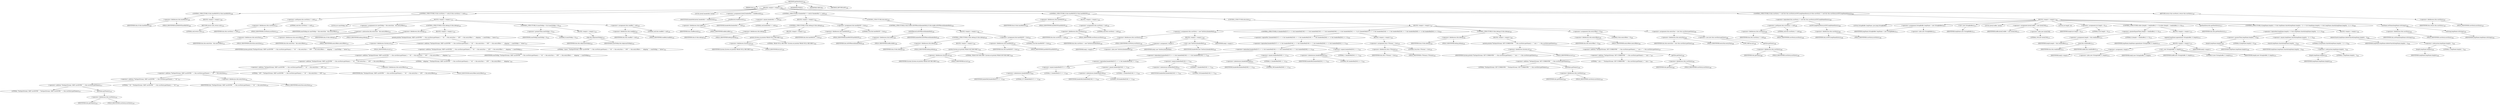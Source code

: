digraph "getNextEntry" {  
"315" [label = <(METHOD,getNextEntry)<SUB>208</SUB>> ]
"28" [label = <(PARAM,this)<SUB>208</SUB>> ]
"316" [label = <(BLOCK,&lt;empty&gt;,&lt;empty&gt;)<SUB>208</SUB>> ]
"317" [label = <(CONTROL_STRUCTURE,if (this.hasHitEOF),if (this.hasHitEOF))<SUB>209</SUB>> ]
"318" [label = <(&lt;operator&gt;.fieldAccess,this.hasHitEOF)<SUB>209</SUB>> ]
"27" [label = <(IDENTIFIER,this,if (this.hasHitEOF))<SUB>209</SUB>> ]
"319" [label = <(FIELD_IDENTIFIER,hasHitEOF,hasHitEOF)<SUB>209</SUB>> ]
"320" [label = <(BLOCK,&lt;empty&gt;,&lt;empty&gt;)<SUB>209</SUB>> ]
"321" [label = <(RETURN,return null;,return null;)<SUB>210</SUB>> ]
"322" [label = <(LITERAL,null,return null;)<SUB>210</SUB>> ]
"323" [label = <(CONTROL_STRUCTURE,if (this.currEntry != null),if (this.currEntry != null))<SUB>213</SUB>> ]
"324" [label = <(&lt;operator&gt;.notEquals,this.currEntry != null)<SUB>213</SUB>> ]
"325" [label = <(&lt;operator&gt;.fieldAccess,this.currEntry)<SUB>213</SUB>> ]
"29" [label = <(IDENTIFIER,this,this.currEntry != null)<SUB>213</SUB>> ]
"326" [label = <(FIELD_IDENTIFIER,currEntry,currEntry)<SUB>213</SUB>> ]
"327" [label = <(LITERAL,null,this.currEntry != null)<SUB>213</SUB>> ]
"328" [label = <(BLOCK,&lt;empty&gt;,&lt;empty&gt;)<SUB>213</SUB>> ]
"329" [label = <(LOCAL,int numToSkip: int)> ]
"330" [label = <(&lt;operator&gt;.assignment,int numToSkip = this.entrySize - this.entryOffset)<SUB>214</SUB>> ]
"331" [label = <(IDENTIFIER,numToSkip,int numToSkip = this.entrySize - this.entryOffset)<SUB>214</SUB>> ]
"332" [label = <(&lt;operator&gt;.subtraction,this.entrySize - this.entryOffset)<SUB>214</SUB>> ]
"333" [label = <(&lt;operator&gt;.fieldAccess,this.entrySize)<SUB>214</SUB>> ]
"30" [label = <(IDENTIFIER,this,this.entrySize - this.entryOffset)<SUB>214</SUB>> ]
"334" [label = <(FIELD_IDENTIFIER,entrySize,entrySize)<SUB>214</SUB>> ]
"335" [label = <(&lt;operator&gt;.fieldAccess,this.entryOffset)<SUB>214</SUB>> ]
"31" [label = <(IDENTIFIER,this,this.entrySize - this.entryOffset)<SUB>214</SUB>> ]
"336" [label = <(FIELD_IDENTIFIER,entryOffset,entryOffset)<SUB>214</SUB>> ]
"337" [label = <(CONTROL_STRUCTURE,if (this.debug),if (this.debug))<SUB>216</SUB>> ]
"338" [label = <(&lt;operator&gt;.fieldAccess,this.debug)<SUB>216</SUB>> ]
"32" [label = <(IDENTIFIER,this,if (this.debug))<SUB>216</SUB>> ]
"339" [label = <(FIELD_IDENTIFIER,debug,debug)<SUB>216</SUB>> ]
"340" [label = <(BLOCK,&lt;empty&gt;,&lt;empty&gt;)<SUB>216</SUB>> ]
"341" [label = <(println,println(&quot;TarInputStream: SKIP currENTRY '&quot; + this.currEntry.getName() + &quot;' SZ &quot; + this.entrySize + &quot; OFF &quot; + this.entryOffset + &quot;  skipping &quot; + numToSkip + &quot; bytes&quot;))<SUB>217</SUB>> ]
"342" [label = <(&lt;operator&gt;.fieldAccess,System.err)<SUB>217</SUB>> ]
"343" [label = <(IDENTIFIER,System,println(&quot;TarInputStream: SKIP currENTRY '&quot; + this.currEntry.getName() + &quot;' SZ &quot; + this.entrySize + &quot; OFF &quot; + this.entryOffset + &quot;  skipping &quot; + numToSkip + &quot; bytes&quot;))<SUB>217</SUB>> ]
"344" [label = <(FIELD_IDENTIFIER,err,err)<SUB>217</SUB>> ]
"345" [label = <(&lt;operator&gt;.addition,&quot;TarInputStream: SKIP currENTRY '&quot; + this.currEntry.getName() + &quot;' SZ &quot; + this.entrySize + &quot; OFF &quot; + this.entryOffset + &quot;  skipping &quot; + numToSkip + &quot; bytes&quot;)<SUB>217</SUB>> ]
"346" [label = <(&lt;operator&gt;.addition,&quot;TarInputStream: SKIP currENTRY '&quot; + this.currEntry.getName() + &quot;' SZ &quot; + this.entrySize + &quot; OFF &quot; + this.entryOffset + &quot;  skipping &quot; + numToSkip)<SUB>217</SUB>> ]
"347" [label = <(&lt;operator&gt;.addition,&quot;TarInputStream: SKIP currENTRY '&quot; + this.currEntry.getName() + &quot;' SZ &quot; + this.entrySize + &quot; OFF &quot; + this.entryOffset + &quot;  skipping &quot;)<SUB>217</SUB>> ]
"348" [label = <(&lt;operator&gt;.addition,&quot;TarInputStream: SKIP currENTRY '&quot; + this.currEntry.getName() + &quot;' SZ &quot; + this.entrySize + &quot; OFF &quot; + this.entryOffset)<SUB>217</SUB>> ]
"349" [label = <(&lt;operator&gt;.addition,&quot;TarInputStream: SKIP currENTRY '&quot; + this.currEntry.getName() + &quot;' SZ &quot; + this.entrySize + &quot; OFF &quot;)<SUB>217</SUB>> ]
"350" [label = <(&lt;operator&gt;.addition,&quot;TarInputStream: SKIP currENTRY '&quot; + this.currEntry.getName() + &quot;' SZ &quot; + this.entrySize)<SUB>217</SUB>> ]
"351" [label = <(&lt;operator&gt;.addition,&quot;TarInputStream: SKIP currENTRY '&quot; + this.currEntry.getName() + &quot;' SZ &quot;)<SUB>217</SUB>> ]
"352" [label = <(&lt;operator&gt;.addition,&quot;TarInputStream: SKIP currENTRY '&quot; + this.currEntry.getName())<SUB>217</SUB>> ]
"353" [label = <(LITERAL,&quot;TarInputStream: SKIP currENTRY '&quot;,&quot;TarInputStream: SKIP currENTRY '&quot; + this.currEntry.getName())<SUB>217</SUB>> ]
"354" [label = <(getName,getName())<SUB>218</SUB>> ]
"355" [label = <(&lt;operator&gt;.fieldAccess,this.currEntry)<SUB>218</SUB>> ]
"33" [label = <(IDENTIFIER,this,getName())<SUB>218</SUB>> ]
"356" [label = <(FIELD_IDENTIFIER,currEntry,currEntry)<SUB>218</SUB>> ]
"357" [label = <(LITERAL,&quot;' SZ &quot;,&quot;TarInputStream: SKIP currENTRY '&quot; + this.currEntry.getName() + &quot;' SZ &quot;)<SUB>218</SUB>> ]
"358" [label = <(&lt;operator&gt;.fieldAccess,this.entrySize)<SUB>219</SUB>> ]
"34" [label = <(IDENTIFIER,this,&quot;TarInputStream: SKIP currENTRY '&quot; + this.currEntry.getName() + &quot;' SZ &quot; + this.entrySize)<SUB>219</SUB>> ]
"359" [label = <(FIELD_IDENTIFIER,entrySize,entrySize)<SUB>219</SUB>> ]
"360" [label = <(LITERAL,&quot; OFF &quot;,&quot;TarInputStream: SKIP currENTRY '&quot; + this.currEntry.getName() + &quot;' SZ &quot; + this.entrySize + &quot; OFF &quot;)<SUB>219</SUB>> ]
"361" [label = <(&lt;operator&gt;.fieldAccess,this.entryOffset)<SUB>220</SUB>> ]
"35" [label = <(IDENTIFIER,this,&quot;TarInputStream: SKIP currENTRY '&quot; + this.currEntry.getName() + &quot;' SZ &quot; + this.entrySize + &quot; OFF &quot; + this.entryOffset)<SUB>220</SUB>> ]
"362" [label = <(FIELD_IDENTIFIER,entryOffset,entryOffset)<SUB>220</SUB>> ]
"363" [label = <(LITERAL,&quot;  skipping &quot;,&quot;TarInputStream: SKIP currENTRY '&quot; + this.currEntry.getName() + &quot;' SZ &quot; + this.entrySize + &quot; OFF &quot; + this.entryOffset + &quot;  skipping &quot;)<SUB>220</SUB>> ]
"364" [label = <(IDENTIFIER,numToSkip,&quot;TarInputStream: SKIP currENTRY '&quot; + this.currEntry.getName() + &quot;' SZ &quot; + this.entrySize + &quot; OFF &quot; + this.entryOffset + &quot;  skipping &quot; + numToSkip)<SUB>221</SUB>> ]
"365" [label = <(LITERAL,&quot; bytes&quot;,&quot;TarInputStream: SKIP currENTRY '&quot; + this.currEntry.getName() + &quot;' SZ &quot; + this.entrySize + &quot; OFF &quot; + this.entryOffset + &quot;  skipping &quot; + numToSkip + &quot; bytes&quot;)<SUB>221</SUB>> ]
"366" [label = <(CONTROL_STRUCTURE,if (numToSkip &gt; 0),if (numToSkip &gt; 0))<SUB>224</SUB>> ]
"367" [label = <(&lt;operator&gt;.greaterThan,numToSkip &gt; 0)<SUB>224</SUB>> ]
"368" [label = <(IDENTIFIER,numToSkip,numToSkip &gt; 0)<SUB>224</SUB>> ]
"369" [label = <(LITERAL,0,numToSkip &gt; 0)<SUB>224</SUB>> ]
"370" [label = <(BLOCK,&lt;empty&gt;,&lt;empty&gt;)<SUB>224</SUB>> ]
"371" [label = <(skip,this.skip(numToSkip))<SUB>225</SUB>> ]
"36" [label = <(IDENTIFIER,this,this.skip(numToSkip))<SUB>225</SUB>> ]
"372" [label = <(IDENTIFIER,numToSkip,this.skip(numToSkip))<SUB>225</SUB>> ]
"373" [label = <(&lt;operator&gt;.assignment,this.readBuf = null)<SUB>228</SUB>> ]
"374" [label = <(&lt;operator&gt;.fieldAccess,this.readBuf)<SUB>228</SUB>> ]
"37" [label = <(IDENTIFIER,this,this.readBuf = null)<SUB>228</SUB>> ]
"375" [label = <(FIELD_IDENTIFIER,readBuf,readBuf)<SUB>228</SUB>> ]
"376" [label = <(LITERAL,null,this.readBuf = null)<SUB>228</SUB>> ]
"377" [label = <(LOCAL,byte[] headerBuf: byte[])> ]
"378" [label = <(&lt;operator&gt;.assignment,byte[] headerBuf = readRecord())<SUB>231</SUB>> ]
"379" [label = <(IDENTIFIER,headerBuf,byte[] headerBuf = readRecord())<SUB>231</SUB>> ]
"380" [label = <(readRecord,readRecord())<SUB>231</SUB>> ]
"381" [label = <(&lt;operator&gt;.fieldAccess,this.buffer)<SUB>231</SUB>> ]
"38" [label = <(IDENTIFIER,this,readRecord())<SUB>231</SUB>> ]
"382" [label = <(FIELD_IDENTIFIER,buffer,buffer)<SUB>231</SUB>> ]
"383" [label = <(CONTROL_STRUCTURE,if (headerBuf == null),if (headerBuf == null))<SUB>233</SUB>> ]
"384" [label = <(&lt;operator&gt;.equals,headerBuf == null)<SUB>233</SUB>> ]
"385" [label = <(IDENTIFIER,headerBuf,headerBuf == null)<SUB>233</SUB>> ]
"386" [label = <(LITERAL,null,headerBuf == null)<SUB>233</SUB>> ]
"387" [label = <(BLOCK,&lt;empty&gt;,&lt;empty&gt;)<SUB>233</SUB>> ]
"388" [label = <(CONTROL_STRUCTURE,if (this.debug),if (this.debug))<SUB>234</SUB>> ]
"389" [label = <(&lt;operator&gt;.fieldAccess,this.debug)<SUB>234</SUB>> ]
"39" [label = <(IDENTIFIER,this,if (this.debug))<SUB>234</SUB>> ]
"390" [label = <(FIELD_IDENTIFIER,debug,debug)<SUB>234</SUB>> ]
"391" [label = <(BLOCK,&lt;empty&gt;,&lt;empty&gt;)<SUB>234</SUB>> ]
"392" [label = <(println,System.err.println(&quot;READ NULL RECORD&quot;))<SUB>235</SUB>> ]
"393" [label = <(&lt;operator&gt;.fieldAccess,System.err)<SUB>235</SUB>> ]
"394" [label = <(IDENTIFIER,System,System.err.println(&quot;READ NULL RECORD&quot;))<SUB>235</SUB>> ]
"395" [label = <(FIELD_IDENTIFIER,err,err)<SUB>235</SUB>> ]
"396" [label = <(LITERAL,&quot;READ NULL RECORD&quot;,System.err.println(&quot;READ NULL RECORD&quot;))<SUB>235</SUB>> ]
"397" [label = <(&lt;operator&gt;.assignment,this.hasHitEOF = true)<SUB>237</SUB>> ]
"398" [label = <(&lt;operator&gt;.fieldAccess,this.hasHitEOF)<SUB>237</SUB>> ]
"40" [label = <(IDENTIFIER,this,this.hasHitEOF = true)<SUB>237</SUB>> ]
"399" [label = <(FIELD_IDENTIFIER,hasHitEOF,hasHitEOF)<SUB>237</SUB>> ]
"400" [label = <(LITERAL,true,this.hasHitEOF = true)<SUB>237</SUB>> ]
"401" [label = <(CONTROL_STRUCTURE,else,else)<SUB>238</SUB>> ]
"402" [label = <(CONTROL_STRUCTURE,if (this.buffer.isEOFRecord(headerBuf)),if (this.buffer.isEOFRecord(headerBuf)))<SUB>238</SUB>> ]
"403" [label = <(isEOFRecord,isEOFRecord(headerBuf))<SUB>238</SUB>> ]
"404" [label = <(&lt;operator&gt;.fieldAccess,this.buffer)<SUB>238</SUB>> ]
"41" [label = <(IDENTIFIER,this,isEOFRecord(headerBuf))<SUB>238</SUB>> ]
"405" [label = <(FIELD_IDENTIFIER,buffer,buffer)<SUB>238</SUB>> ]
"406" [label = <(IDENTIFIER,headerBuf,isEOFRecord(headerBuf))<SUB>238</SUB>> ]
"407" [label = <(BLOCK,&lt;empty&gt;,&lt;empty&gt;)<SUB>238</SUB>> ]
"408" [label = <(CONTROL_STRUCTURE,if (this.debug),if (this.debug))<SUB>239</SUB>> ]
"409" [label = <(&lt;operator&gt;.fieldAccess,this.debug)<SUB>239</SUB>> ]
"42" [label = <(IDENTIFIER,this,if (this.debug))<SUB>239</SUB>> ]
"410" [label = <(FIELD_IDENTIFIER,debug,debug)<SUB>239</SUB>> ]
"411" [label = <(BLOCK,&lt;empty&gt;,&lt;empty&gt;)<SUB>239</SUB>> ]
"412" [label = <(println,System.err.println(&quot;READ EOF RECORD&quot;))<SUB>240</SUB>> ]
"413" [label = <(&lt;operator&gt;.fieldAccess,System.err)<SUB>240</SUB>> ]
"414" [label = <(IDENTIFIER,System,System.err.println(&quot;READ EOF RECORD&quot;))<SUB>240</SUB>> ]
"415" [label = <(FIELD_IDENTIFIER,err,err)<SUB>240</SUB>> ]
"416" [label = <(LITERAL,&quot;READ EOF RECORD&quot;,System.err.println(&quot;READ EOF RECORD&quot;))<SUB>240</SUB>> ]
"417" [label = <(&lt;operator&gt;.assignment,this.hasHitEOF = true)<SUB>242</SUB>> ]
"418" [label = <(&lt;operator&gt;.fieldAccess,this.hasHitEOF)<SUB>242</SUB>> ]
"43" [label = <(IDENTIFIER,this,this.hasHitEOF = true)<SUB>242</SUB>> ]
"419" [label = <(FIELD_IDENTIFIER,hasHitEOF,hasHitEOF)<SUB>242</SUB>> ]
"420" [label = <(LITERAL,true,this.hasHitEOF = true)<SUB>242</SUB>> ]
"421" [label = <(CONTROL_STRUCTURE,if (this.hasHitEOF),if (this.hasHitEOF))<SUB>245</SUB>> ]
"422" [label = <(&lt;operator&gt;.fieldAccess,this.hasHitEOF)<SUB>245</SUB>> ]
"44" [label = <(IDENTIFIER,this,if (this.hasHitEOF))<SUB>245</SUB>> ]
"423" [label = <(FIELD_IDENTIFIER,hasHitEOF,hasHitEOF)<SUB>245</SUB>> ]
"424" [label = <(BLOCK,&lt;empty&gt;,&lt;empty&gt;)<SUB>245</SUB>> ]
"425" [label = <(&lt;operator&gt;.assignment,this.currEntry = null)<SUB>246</SUB>> ]
"426" [label = <(&lt;operator&gt;.fieldAccess,this.currEntry)<SUB>246</SUB>> ]
"45" [label = <(IDENTIFIER,this,this.currEntry = null)<SUB>246</SUB>> ]
"427" [label = <(FIELD_IDENTIFIER,currEntry,currEntry)<SUB>246</SUB>> ]
"428" [label = <(LITERAL,null,this.currEntry = null)<SUB>246</SUB>> ]
"429" [label = <(CONTROL_STRUCTURE,else,else)<SUB>247</SUB>> ]
"430" [label = <(BLOCK,&lt;empty&gt;,&lt;empty&gt;)<SUB>247</SUB>> ]
"431" [label = <(&lt;operator&gt;.assignment,this.currEntry = new TarEntry(headerBuf))<SUB>248</SUB>> ]
"432" [label = <(&lt;operator&gt;.fieldAccess,this.currEntry)<SUB>248</SUB>> ]
"46" [label = <(IDENTIFIER,this,this.currEntry = new TarEntry(headerBuf))<SUB>248</SUB>> ]
"433" [label = <(FIELD_IDENTIFIER,currEntry,currEntry)<SUB>248</SUB>> ]
"434" [label = <(BLOCK,&lt;empty&gt;,&lt;empty&gt;)<SUB>248</SUB>> ]
"435" [label = <(&lt;operator&gt;.assignment,&lt;empty&gt;)> ]
"436" [label = <(IDENTIFIER,$obj1,&lt;empty&gt;)> ]
"437" [label = <(&lt;operator&gt;.alloc,new TarEntry(headerBuf))<SUB>248</SUB>> ]
"438" [label = <(&lt;init&gt;,new TarEntry(headerBuf))<SUB>248</SUB>> ]
"439" [label = <(IDENTIFIER,$obj1,new TarEntry(headerBuf))> ]
"440" [label = <(IDENTIFIER,headerBuf,new TarEntry(headerBuf))<SUB>248</SUB>> ]
"441" [label = <(IDENTIFIER,$obj1,&lt;empty&gt;)> ]
"442" [label = <(CONTROL_STRUCTURE,if (!(headerBuf[257] == 'u' &amp;&amp; headerBuf[258] == 's' &amp;&amp; headerBuf[259] == 't' &amp;&amp; headerBuf[260] == 'a' &amp;&amp; headerBuf[261] == 'r')),if (!(headerBuf[257] == 'u' &amp;&amp; headerBuf[258] == 's' &amp;&amp; headerBuf[259] == 't' &amp;&amp; headerBuf[260] == 'a' &amp;&amp; headerBuf[261] == 'r')))<SUB>250</SUB>> ]
"443" [label = <(&lt;operator&gt;.logicalNot,!(headerBuf[257] == 'u' &amp;&amp; headerBuf[258] == 's' &amp;&amp; headerBuf[259] == 't' &amp;&amp; headerBuf[260] == 'a' &amp;&amp; headerBuf[261] == 'r'))<SUB>250</SUB>> ]
"444" [label = <(&lt;operator&gt;.logicalAnd,headerBuf[257] == 'u' &amp;&amp; headerBuf[258] == 's' &amp;&amp; headerBuf[259] == 't' &amp;&amp; headerBuf[260] == 'a' &amp;&amp; headerBuf[261] == 'r')<SUB>250</SUB>> ]
"445" [label = <(&lt;operator&gt;.logicalAnd,headerBuf[257] == 'u' &amp;&amp; headerBuf[258] == 's' &amp;&amp; headerBuf[259] == 't' &amp;&amp; headerBuf[260] == 'a')<SUB>250</SUB>> ]
"446" [label = <(&lt;operator&gt;.logicalAnd,headerBuf[257] == 'u' &amp;&amp; headerBuf[258] == 's' &amp;&amp; headerBuf[259] == 't')<SUB>250</SUB>> ]
"447" [label = <(&lt;operator&gt;.logicalAnd,headerBuf[257] == 'u' &amp;&amp; headerBuf[258] == 's')<SUB>250</SUB>> ]
"448" [label = <(&lt;operator&gt;.equals,headerBuf[257] == 'u')<SUB>250</SUB>> ]
"449" [label = <(&lt;operator&gt;.indexAccess,headerBuf[257])<SUB>250</SUB>> ]
"450" [label = <(IDENTIFIER,headerBuf,headerBuf[257] == 'u')<SUB>250</SUB>> ]
"451" [label = <(LITERAL,257,headerBuf[257] == 'u')<SUB>250</SUB>> ]
"452" [label = <(LITERAL,'u',headerBuf[257] == 'u')<SUB>250</SUB>> ]
"453" [label = <(&lt;operator&gt;.equals,headerBuf[258] == 's')<SUB>250</SUB>> ]
"454" [label = <(&lt;operator&gt;.indexAccess,headerBuf[258])<SUB>250</SUB>> ]
"455" [label = <(IDENTIFIER,headerBuf,headerBuf[258] == 's')<SUB>250</SUB>> ]
"456" [label = <(LITERAL,258,headerBuf[258] == 's')<SUB>250</SUB>> ]
"457" [label = <(LITERAL,'s',headerBuf[258] == 's')<SUB>250</SUB>> ]
"458" [label = <(&lt;operator&gt;.equals,headerBuf[259] == 't')<SUB>251</SUB>> ]
"459" [label = <(&lt;operator&gt;.indexAccess,headerBuf[259])<SUB>251</SUB>> ]
"460" [label = <(IDENTIFIER,headerBuf,headerBuf[259] == 't')<SUB>251</SUB>> ]
"461" [label = <(LITERAL,259,headerBuf[259] == 't')<SUB>251</SUB>> ]
"462" [label = <(LITERAL,'t',headerBuf[259] == 't')<SUB>251</SUB>> ]
"463" [label = <(&lt;operator&gt;.equals,headerBuf[260] == 'a')<SUB>251</SUB>> ]
"464" [label = <(&lt;operator&gt;.indexAccess,headerBuf[260])<SUB>251</SUB>> ]
"465" [label = <(IDENTIFIER,headerBuf,headerBuf[260] == 'a')<SUB>251</SUB>> ]
"466" [label = <(LITERAL,260,headerBuf[260] == 'a')<SUB>251</SUB>> ]
"467" [label = <(LITERAL,'a',headerBuf[260] == 'a')<SUB>251</SUB>> ]
"468" [label = <(&lt;operator&gt;.equals,headerBuf[261] == 'r')<SUB>252</SUB>> ]
"469" [label = <(&lt;operator&gt;.indexAccess,headerBuf[261])<SUB>252</SUB>> ]
"470" [label = <(IDENTIFIER,headerBuf,headerBuf[261] == 'r')<SUB>252</SUB>> ]
"471" [label = <(LITERAL,261,headerBuf[261] == 'r')<SUB>252</SUB>> ]
"472" [label = <(LITERAL,'r',headerBuf[261] == 'r')<SUB>252</SUB>> ]
"473" [label = <(BLOCK,&lt;empty&gt;,&lt;empty&gt;)<SUB>252</SUB>> ]
"474" [label = <(&lt;operator&gt;.assignment,this.v7Format = true)<SUB>253</SUB>> ]
"475" [label = <(&lt;operator&gt;.fieldAccess,this.v7Format)<SUB>253</SUB>> ]
"47" [label = <(IDENTIFIER,this,this.v7Format = true)<SUB>253</SUB>> ]
"476" [label = <(FIELD_IDENTIFIER,v7Format,v7Format)<SUB>253</SUB>> ]
"477" [label = <(LITERAL,true,this.v7Format = true)<SUB>253</SUB>> ]
"478" [label = <(CONTROL_STRUCTURE,if (this.debug),if (this.debug))<SUB>256</SUB>> ]
"479" [label = <(&lt;operator&gt;.fieldAccess,this.debug)<SUB>256</SUB>> ]
"48" [label = <(IDENTIFIER,this,if (this.debug))<SUB>256</SUB>> ]
"480" [label = <(FIELD_IDENTIFIER,debug,debug)<SUB>256</SUB>> ]
"481" [label = <(BLOCK,&lt;empty&gt;,&lt;empty&gt;)<SUB>256</SUB>> ]
"482" [label = <(println,println(&quot;TarInputStream: SET CURRENTRY '&quot; + this.currEntry.getName() + &quot;' size = &quot; + this.currEntry.getSize()))<SUB>257</SUB>> ]
"483" [label = <(&lt;operator&gt;.fieldAccess,System.err)<SUB>257</SUB>> ]
"484" [label = <(IDENTIFIER,System,println(&quot;TarInputStream: SET CURRENTRY '&quot; + this.currEntry.getName() + &quot;' size = &quot; + this.currEntry.getSize()))<SUB>257</SUB>> ]
"485" [label = <(FIELD_IDENTIFIER,err,err)<SUB>257</SUB>> ]
"486" [label = <(&lt;operator&gt;.addition,&quot;TarInputStream: SET CURRENTRY '&quot; + this.currEntry.getName() + &quot;' size = &quot; + this.currEntry.getSize())<SUB>257</SUB>> ]
"487" [label = <(&lt;operator&gt;.addition,&quot;TarInputStream: SET CURRENTRY '&quot; + this.currEntry.getName() + &quot;' size = &quot;)<SUB>257</SUB>> ]
"488" [label = <(&lt;operator&gt;.addition,&quot;TarInputStream: SET CURRENTRY '&quot; + this.currEntry.getName())<SUB>257</SUB>> ]
"489" [label = <(LITERAL,&quot;TarInputStream: SET CURRENTRY '&quot;,&quot;TarInputStream: SET CURRENTRY '&quot; + this.currEntry.getName())<SUB>257</SUB>> ]
"490" [label = <(getName,getName())<SUB>258</SUB>> ]
"491" [label = <(&lt;operator&gt;.fieldAccess,this.currEntry)<SUB>258</SUB>> ]
"49" [label = <(IDENTIFIER,this,getName())<SUB>258</SUB>> ]
"492" [label = <(FIELD_IDENTIFIER,currEntry,currEntry)<SUB>258</SUB>> ]
"493" [label = <(LITERAL,&quot;' size = &quot;,&quot;TarInputStream: SET CURRENTRY '&quot; + this.currEntry.getName() + &quot;' size = &quot;)<SUB>259</SUB>> ]
"494" [label = <(getSize,getSize())<SUB>260</SUB>> ]
"495" [label = <(&lt;operator&gt;.fieldAccess,this.currEntry)<SUB>260</SUB>> ]
"50" [label = <(IDENTIFIER,this,getSize())<SUB>260</SUB>> ]
"496" [label = <(FIELD_IDENTIFIER,currEntry,currEntry)<SUB>260</SUB>> ]
"497" [label = <(&lt;operator&gt;.assignment,this.entryOffset = 0)<SUB>263</SUB>> ]
"498" [label = <(&lt;operator&gt;.fieldAccess,this.entryOffset)<SUB>263</SUB>> ]
"51" [label = <(IDENTIFIER,this,this.entryOffset = 0)<SUB>263</SUB>> ]
"499" [label = <(FIELD_IDENTIFIER,entryOffset,entryOffset)<SUB>263</SUB>> ]
"500" [label = <(LITERAL,0,this.entryOffset = 0)<SUB>263</SUB>> ]
"501" [label = <(&lt;operator&gt;.assignment,this.entrySize = (int) this.currEntry.getSize())<SUB>266</SUB>> ]
"502" [label = <(&lt;operator&gt;.fieldAccess,this.entrySize)<SUB>266</SUB>> ]
"52" [label = <(IDENTIFIER,this,this.entrySize = (int) this.currEntry.getSize())<SUB>266</SUB>> ]
"503" [label = <(FIELD_IDENTIFIER,entrySize,entrySize)<SUB>266</SUB>> ]
"504" [label = <(&lt;operator&gt;.cast,(int) this.currEntry.getSize())<SUB>266</SUB>> ]
"505" [label = <(TYPE_REF,int,int)<SUB>266</SUB>> ]
"506" [label = <(getSize,getSize())<SUB>266</SUB>> ]
"507" [label = <(&lt;operator&gt;.fieldAccess,this.currEntry)<SUB>266</SUB>> ]
"53" [label = <(IDENTIFIER,this,getSize())<SUB>266</SUB>> ]
"508" [label = <(FIELD_IDENTIFIER,currEntry,currEntry)<SUB>266</SUB>> ]
"509" [label = <(CONTROL_STRUCTURE,if (this.currEntry != null &amp;&amp; this.currEntry.isGNULongNameEntry()),if (this.currEntry != null &amp;&amp; this.currEntry.isGNULongNameEntry()))<SUB>269</SUB>> ]
"510" [label = <(&lt;operator&gt;.logicalAnd,this.currEntry != null &amp;&amp; this.currEntry.isGNULongNameEntry())<SUB>269</SUB>> ]
"511" [label = <(&lt;operator&gt;.notEquals,this.currEntry != null)<SUB>269</SUB>> ]
"512" [label = <(&lt;operator&gt;.fieldAccess,this.currEntry)<SUB>269</SUB>> ]
"54" [label = <(IDENTIFIER,this,this.currEntry != null)<SUB>269</SUB>> ]
"513" [label = <(FIELD_IDENTIFIER,currEntry,currEntry)<SUB>269</SUB>> ]
"514" [label = <(LITERAL,null,this.currEntry != null)<SUB>269</SUB>> ]
"515" [label = <(isGNULongNameEntry,isGNULongNameEntry())<SUB>269</SUB>> ]
"516" [label = <(&lt;operator&gt;.fieldAccess,this.currEntry)<SUB>269</SUB>> ]
"55" [label = <(IDENTIFIER,this,isGNULongNameEntry())<SUB>269</SUB>> ]
"517" [label = <(FIELD_IDENTIFIER,currEntry,currEntry)<SUB>269</SUB>> ]
"518" [label = <(BLOCK,&lt;empty&gt;,&lt;empty&gt;)<SUB>269</SUB>> ]
"57" [label = <(LOCAL,StringBuffer longName: java.lang.StringBuffer)> ]
"519" [label = <(&lt;operator&gt;.assignment,StringBuffer longName = new StringBuffer())<SUB>271</SUB>> ]
"520" [label = <(IDENTIFIER,longName,StringBuffer longName = new StringBuffer())<SUB>271</SUB>> ]
"521" [label = <(&lt;operator&gt;.alloc,new StringBuffer())<SUB>271</SUB>> ]
"522" [label = <(&lt;init&gt;,new StringBuffer())<SUB>271</SUB>> ]
"56" [label = <(IDENTIFIER,longName,new StringBuffer())<SUB>271</SUB>> ]
"523" [label = <(LOCAL,byte[] buffer: byte[])> ]
"524" [label = <(&lt;operator&gt;.assignment,byte[] buffer = new byte[256])<SUB>272</SUB>> ]
"525" [label = <(IDENTIFIER,buffer,byte[] buffer = new byte[256])<SUB>272</SUB>> ]
"526" [label = <(&lt;operator&gt;.alloc,new byte[256])> ]
"527" [label = <(LITERAL,256,new byte[256])<SUB>272</SUB>> ]
"528" [label = <(LOCAL,int length: int)> ]
"529" [label = <(&lt;operator&gt;.assignment,int length = 0)<SUB>273</SUB>> ]
"530" [label = <(IDENTIFIER,length,int length = 0)<SUB>273</SUB>> ]
"531" [label = <(LITERAL,0,int length = 0)<SUB>273</SUB>> ]
"532" [label = <(CONTROL_STRUCTURE,while ((length = read(buffer)) &gt;= 0),while ((length = read(buffer)) &gt;= 0))<SUB>274</SUB>> ]
"533" [label = <(&lt;operator&gt;.greaterEqualsThan,(length = read(buffer)) &gt;= 0)<SUB>274</SUB>> ]
"534" [label = <(&lt;operator&gt;.assignment,length = this.read(buffer))<SUB>274</SUB>> ]
"535" [label = <(IDENTIFIER,length,length = this.read(buffer))<SUB>274</SUB>> ]
"536" [label = <(read,this.read(buffer))<SUB>274</SUB>> ]
"58" [label = <(IDENTIFIER,this,this.read(buffer))<SUB>274</SUB>> ]
"537" [label = <(IDENTIFIER,buffer,this.read(buffer))<SUB>274</SUB>> ]
"538" [label = <(LITERAL,0,(length = read(buffer)) &gt;= 0)<SUB>274</SUB>> ]
"539" [label = <(BLOCK,&lt;empty&gt;,&lt;empty&gt;)<SUB>274</SUB>> ]
"540" [label = <(append,longName.append(new String(buffer, 0, length)))<SUB>275</SUB>> ]
"541" [label = <(IDENTIFIER,longName,longName.append(new String(buffer, 0, length)))<SUB>275</SUB>> ]
"542" [label = <(BLOCK,&lt;empty&gt;,&lt;empty&gt;)<SUB>275</SUB>> ]
"543" [label = <(&lt;operator&gt;.assignment,&lt;empty&gt;)> ]
"544" [label = <(IDENTIFIER,$obj3,&lt;empty&gt;)> ]
"545" [label = <(&lt;operator&gt;.alloc,new String(buffer, 0, length))<SUB>275</SUB>> ]
"546" [label = <(&lt;init&gt;,new String(buffer, 0, length))<SUB>275</SUB>> ]
"547" [label = <(IDENTIFIER,$obj3,new String(buffer, 0, length))> ]
"548" [label = <(IDENTIFIER,buffer,new String(buffer, 0, length))<SUB>275</SUB>> ]
"549" [label = <(LITERAL,0,new String(buffer, 0, length))<SUB>275</SUB>> ]
"550" [label = <(IDENTIFIER,length,new String(buffer, 0, length))<SUB>275</SUB>> ]
"551" [label = <(IDENTIFIER,$obj3,&lt;empty&gt;)> ]
"552" [label = <(getNextEntry,this.getNextEntry())<SUB>277</SUB>> ]
"59" [label = <(IDENTIFIER,this,this.getNextEntry())<SUB>277</SUB>> ]
"553" [label = <(CONTROL_STRUCTURE,if (longName.length() &gt; 0 &amp;&amp; longName.charAt(longName.length() - 1) == 0),if (longName.length() &gt; 0 &amp;&amp; longName.charAt(longName.length() - 1) == 0))<SUB>280</SUB>> ]
"554" [label = <(&lt;operator&gt;.logicalAnd,longName.length() &gt; 0 &amp;&amp; longName.charAt(longName.length() - 1) == 0)<SUB>280</SUB>> ]
"555" [label = <(&lt;operator&gt;.greaterThan,longName.length() &gt; 0)<SUB>280</SUB>> ]
"556" [label = <(length,longName.length())<SUB>280</SUB>> ]
"557" [label = <(IDENTIFIER,longName,longName.length())<SUB>280</SUB>> ]
"558" [label = <(LITERAL,0,longName.length() &gt; 0)<SUB>280</SUB>> ]
"559" [label = <(&lt;operator&gt;.equals,longName.charAt(longName.length() - 1) == 0)<SUB>281</SUB>> ]
"560" [label = <(charAt,longName.charAt(longName.length() - 1))<SUB>281</SUB>> ]
"561" [label = <(IDENTIFIER,longName,longName.charAt(longName.length() - 1))<SUB>281</SUB>> ]
"562" [label = <(&lt;operator&gt;.subtraction,longName.length() - 1)<SUB>281</SUB>> ]
"563" [label = <(length,longName.length())<SUB>281</SUB>> ]
"564" [label = <(IDENTIFIER,longName,longName.length())<SUB>281</SUB>> ]
"565" [label = <(LITERAL,1,longName.length() - 1)<SUB>281</SUB>> ]
"566" [label = <(LITERAL,0,longName.charAt(longName.length() - 1) == 0)<SUB>281</SUB>> ]
"567" [label = <(BLOCK,&lt;empty&gt;,&lt;empty&gt;)<SUB>281</SUB>> ]
"568" [label = <(deleteCharAt,longName.deleteCharAt(longName.length() - 1))<SUB>282</SUB>> ]
"569" [label = <(IDENTIFIER,longName,longName.deleteCharAt(longName.length() - 1))<SUB>282</SUB>> ]
"570" [label = <(&lt;operator&gt;.subtraction,longName.length() - 1)<SUB>282</SUB>> ]
"571" [label = <(length,longName.length())<SUB>282</SUB>> ]
"572" [label = <(IDENTIFIER,longName,longName.length())<SUB>282</SUB>> ]
"573" [label = <(LITERAL,1,longName.length() - 1)<SUB>282</SUB>> ]
"574" [label = <(setName,setName(longName.toString()))<SUB>284</SUB>> ]
"575" [label = <(&lt;operator&gt;.fieldAccess,this.currEntry)<SUB>284</SUB>> ]
"60" [label = <(IDENTIFIER,this,setName(longName.toString()))<SUB>284</SUB>> ]
"576" [label = <(FIELD_IDENTIFIER,currEntry,currEntry)<SUB>284</SUB>> ]
"577" [label = <(toString,longName.toString())<SUB>284</SUB>> ]
"578" [label = <(IDENTIFIER,longName,longName.toString())<SUB>284</SUB>> ]
"579" [label = <(RETURN,return this.currEntry;,return this.currEntry;)<SUB>287</SUB>> ]
"580" [label = <(&lt;operator&gt;.fieldAccess,this.currEntry)<SUB>287</SUB>> ]
"61" [label = <(IDENTIFIER,this,return this.currEntry;)<SUB>287</SUB>> ]
"581" [label = <(FIELD_IDENTIFIER,currEntry,currEntry)<SUB>287</SUB>> ]
"582" [label = <(MODIFIER,PUBLIC)> ]
"583" [label = <(MODIFIER,VIRTUAL)> ]
"584" [label = <(METHOD_RETURN,ANY)<SUB>208</SUB>> ]
  "315" -> "28" 
  "315" -> "316" 
  "315" -> "582" 
  "315" -> "583" 
  "315" -> "584" 
  "316" -> "317" 
  "316" -> "323" 
  "316" -> "377" 
  "316" -> "378" 
  "316" -> "383" 
  "316" -> "421" 
  "316" -> "509" 
  "316" -> "579" 
  "317" -> "318" 
  "317" -> "320" 
  "318" -> "27" 
  "318" -> "319" 
  "320" -> "321" 
  "321" -> "322" 
  "323" -> "324" 
  "323" -> "328" 
  "324" -> "325" 
  "324" -> "327" 
  "325" -> "29" 
  "325" -> "326" 
  "328" -> "329" 
  "328" -> "330" 
  "328" -> "337" 
  "328" -> "366" 
  "328" -> "373" 
  "330" -> "331" 
  "330" -> "332" 
  "332" -> "333" 
  "332" -> "335" 
  "333" -> "30" 
  "333" -> "334" 
  "335" -> "31" 
  "335" -> "336" 
  "337" -> "338" 
  "337" -> "340" 
  "338" -> "32" 
  "338" -> "339" 
  "340" -> "341" 
  "341" -> "342" 
  "341" -> "345" 
  "342" -> "343" 
  "342" -> "344" 
  "345" -> "346" 
  "345" -> "365" 
  "346" -> "347" 
  "346" -> "364" 
  "347" -> "348" 
  "347" -> "363" 
  "348" -> "349" 
  "348" -> "361" 
  "349" -> "350" 
  "349" -> "360" 
  "350" -> "351" 
  "350" -> "358" 
  "351" -> "352" 
  "351" -> "357" 
  "352" -> "353" 
  "352" -> "354" 
  "354" -> "355" 
  "355" -> "33" 
  "355" -> "356" 
  "358" -> "34" 
  "358" -> "359" 
  "361" -> "35" 
  "361" -> "362" 
  "366" -> "367" 
  "366" -> "370" 
  "367" -> "368" 
  "367" -> "369" 
  "370" -> "371" 
  "371" -> "36" 
  "371" -> "372" 
  "373" -> "374" 
  "373" -> "376" 
  "374" -> "37" 
  "374" -> "375" 
  "378" -> "379" 
  "378" -> "380" 
  "380" -> "381" 
  "381" -> "38" 
  "381" -> "382" 
  "383" -> "384" 
  "383" -> "387" 
  "383" -> "401" 
  "384" -> "385" 
  "384" -> "386" 
  "387" -> "388" 
  "387" -> "397" 
  "388" -> "389" 
  "388" -> "391" 
  "389" -> "39" 
  "389" -> "390" 
  "391" -> "392" 
  "392" -> "393" 
  "392" -> "396" 
  "393" -> "394" 
  "393" -> "395" 
  "397" -> "398" 
  "397" -> "400" 
  "398" -> "40" 
  "398" -> "399" 
  "401" -> "402" 
  "402" -> "403" 
  "402" -> "407" 
  "403" -> "404" 
  "403" -> "406" 
  "404" -> "41" 
  "404" -> "405" 
  "407" -> "408" 
  "407" -> "417" 
  "408" -> "409" 
  "408" -> "411" 
  "409" -> "42" 
  "409" -> "410" 
  "411" -> "412" 
  "412" -> "413" 
  "412" -> "416" 
  "413" -> "414" 
  "413" -> "415" 
  "417" -> "418" 
  "417" -> "420" 
  "418" -> "43" 
  "418" -> "419" 
  "421" -> "422" 
  "421" -> "424" 
  "421" -> "429" 
  "422" -> "44" 
  "422" -> "423" 
  "424" -> "425" 
  "425" -> "426" 
  "425" -> "428" 
  "426" -> "45" 
  "426" -> "427" 
  "429" -> "430" 
  "430" -> "431" 
  "430" -> "442" 
  "430" -> "478" 
  "430" -> "497" 
  "430" -> "501" 
  "431" -> "432" 
  "431" -> "434" 
  "432" -> "46" 
  "432" -> "433" 
  "434" -> "435" 
  "434" -> "438" 
  "434" -> "441" 
  "435" -> "436" 
  "435" -> "437" 
  "438" -> "439" 
  "438" -> "440" 
  "442" -> "443" 
  "442" -> "473" 
  "443" -> "444" 
  "444" -> "445" 
  "444" -> "468" 
  "445" -> "446" 
  "445" -> "463" 
  "446" -> "447" 
  "446" -> "458" 
  "447" -> "448" 
  "447" -> "453" 
  "448" -> "449" 
  "448" -> "452" 
  "449" -> "450" 
  "449" -> "451" 
  "453" -> "454" 
  "453" -> "457" 
  "454" -> "455" 
  "454" -> "456" 
  "458" -> "459" 
  "458" -> "462" 
  "459" -> "460" 
  "459" -> "461" 
  "463" -> "464" 
  "463" -> "467" 
  "464" -> "465" 
  "464" -> "466" 
  "468" -> "469" 
  "468" -> "472" 
  "469" -> "470" 
  "469" -> "471" 
  "473" -> "474" 
  "474" -> "475" 
  "474" -> "477" 
  "475" -> "47" 
  "475" -> "476" 
  "478" -> "479" 
  "478" -> "481" 
  "479" -> "48" 
  "479" -> "480" 
  "481" -> "482" 
  "482" -> "483" 
  "482" -> "486" 
  "483" -> "484" 
  "483" -> "485" 
  "486" -> "487" 
  "486" -> "494" 
  "487" -> "488" 
  "487" -> "493" 
  "488" -> "489" 
  "488" -> "490" 
  "490" -> "491" 
  "491" -> "49" 
  "491" -> "492" 
  "494" -> "495" 
  "495" -> "50" 
  "495" -> "496" 
  "497" -> "498" 
  "497" -> "500" 
  "498" -> "51" 
  "498" -> "499" 
  "501" -> "502" 
  "501" -> "504" 
  "502" -> "52" 
  "502" -> "503" 
  "504" -> "505" 
  "504" -> "506" 
  "506" -> "507" 
  "507" -> "53" 
  "507" -> "508" 
  "509" -> "510" 
  "509" -> "518" 
  "510" -> "511" 
  "510" -> "515" 
  "511" -> "512" 
  "511" -> "514" 
  "512" -> "54" 
  "512" -> "513" 
  "515" -> "516" 
  "516" -> "55" 
  "516" -> "517" 
  "518" -> "57" 
  "518" -> "519" 
  "518" -> "522" 
  "518" -> "523" 
  "518" -> "524" 
  "518" -> "528" 
  "518" -> "529" 
  "518" -> "532" 
  "518" -> "552" 
  "518" -> "553" 
  "518" -> "574" 
  "519" -> "520" 
  "519" -> "521" 
  "522" -> "56" 
  "524" -> "525" 
  "524" -> "526" 
  "526" -> "527" 
  "529" -> "530" 
  "529" -> "531" 
  "532" -> "533" 
  "532" -> "539" 
  "533" -> "534" 
  "533" -> "538" 
  "534" -> "535" 
  "534" -> "536" 
  "536" -> "58" 
  "536" -> "537" 
  "539" -> "540" 
  "540" -> "541" 
  "540" -> "542" 
  "542" -> "543" 
  "542" -> "546" 
  "542" -> "551" 
  "543" -> "544" 
  "543" -> "545" 
  "546" -> "547" 
  "546" -> "548" 
  "546" -> "549" 
  "546" -> "550" 
  "552" -> "59" 
  "553" -> "554" 
  "553" -> "567" 
  "554" -> "555" 
  "554" -> "559" 
  "555" -> "556" 
  "555" -> "558" 
  "556" -> "557" 
  "559" -> "560" 
  "559" -> "566" 
  "560" -> "561" 
  "560" -> "562" 
  "562" -> "563" 
  "562" -> "565" 
  "563" -> "564" 
  "567" -> "568" 
  "568" -> "569" 
  "568" -> "570" 
  "570" -> "571" 
  "570" -> "573" 
  "571" -> "572" 
  "574" -> "575" 
  "574" -> "577" 
  "575" -> "60" 
  "575" -> "576" 
  "577" -> "578" 
  "579" -> "580" 
  "580" -> "61" 
  "580" -> "581" 
}
